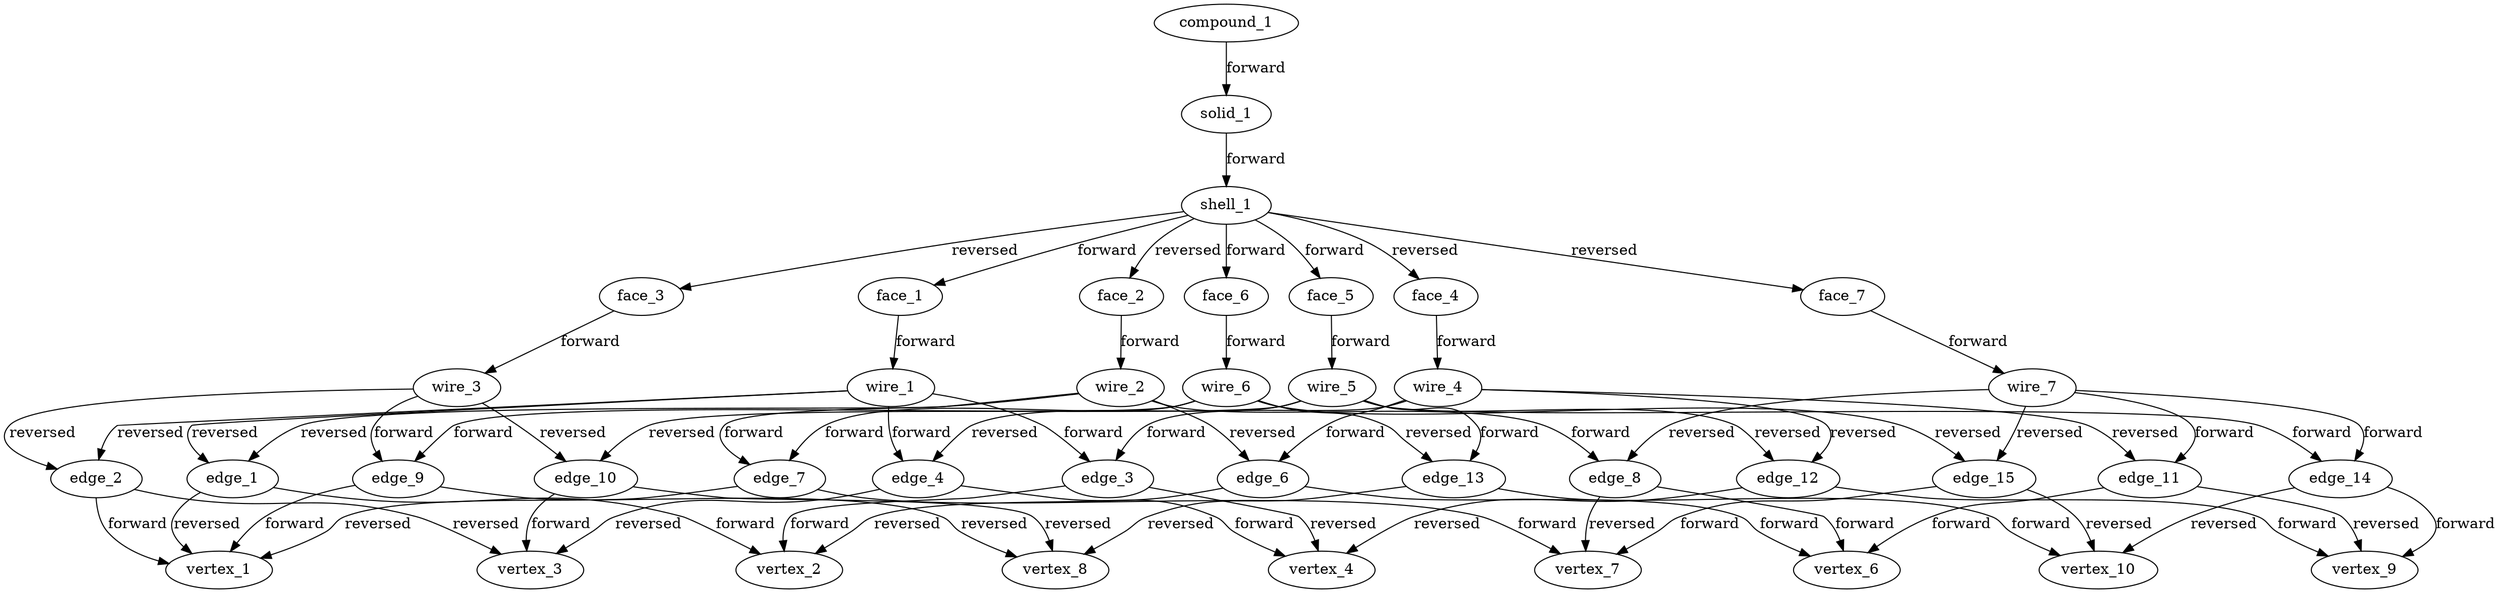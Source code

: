 digraph asiAlgo_TopoGraph {

    N1 [label="compound_1"];
    N2 [label="solid_1"];
    N3 [label="shell_1"];
    N4 [label="face_1"];
    N5 [label="wire_1"];
    N6 [label="edge_1"];
    N7 [label="vertex_1"];
    N8 [label="vertex_2"];
    N9 [label="edge_2"];
    N10 [label="vertex_3"];
    N11 [label="edge_3"];
    N12 [label="vertex_4"];
    N13 [label="edge_4"];
    N14 [label="face_2"];
    N15 [label="wire_2"];
    N16 [label="edge_6"];
    N17 [label="vertex_6"];
    N18 [label="edge_7"];
    N19 [label="vertex_7"];
    N20 [label="edge_8"];
    N21 [label="face_3"];
    N22 [label="wire_3"];
    N23 [label="edge_9"];
    N24 [label="vertex_8"];
    N25 [label="edge_10"];
    N26 [label="face_4"];
    N27 [label="wire_4"];
    N28 [label="edge_11"];
    N29 [label="vertex_9"];
    N30 [label="edge_12"];
    N31 [label="face_5"];
    N32 [label="wire_5"];
    N33 [label="edge_13"];
    N34 [label="vertex_10"];
    N35 [label="edge_14"];
    N36 [label="face_6"];
    N37 [label="wire_6"];
    N38 [label="edge_15"];
    N39 [label="face_7"];
    N40 [label="wire_7"];

    N1 -> N2 [label="forward"];
    N2 -> N3 [label="forward"];
    N3 -> N4 [label="forward"];
    N3 -> N14 [label="reversed"];
    N3 -> N21 [label="reversed"];
    N3 -> N26 [label="reversed"];
    N3 -> N31 [label="forward"];
    N3 -> N36 [label="forward"];
    N3 -> N39 [label="reversed"];
    N4 -> N5 [label="forward"];
    N5 -> N6 [label="reversed"];
    N5 -> N9 [label="reversed"];
    N5 -> N11 [label="forward"];
    N5 -> N13 [label="forward"];
    N6 -> N7 [label="reversed"];
    N6 -> N8 [label="forward"];
    N9 -> N7 [label="forward"];
    N9 -> N10 [label="reversed"];
    N11 -> N8 [label="forward"];
    N11 -> N12 [label="reversed"];
    N13 -> N10 [label="reversed"];
    N13 -> N12 [label="forward"];
    N14 -> N15 [label="forward"];
    N15 -> N6 [label="reversed"];
    N15 -> N16 [label="reversed"];
    N15 -> N18 [label="forward"];
    N15 -> N20 [label="forward"];
    N16 -> N8 [label="reversed"];
    N16 -> N17 [label="forward"];
    N18 -> N7 [label="reversed"];
    N18 -> N19 [label="forward"];
    N20 -> N17 [label="forward"];
    N20 -> N19 [label="reversed"];
    N21 -> N22 [label="forward"];
    N22 -> N9 [label="reversed"];
    N22 -> N23 [label="forward"];
    N22 -> N25 [label="reversed"];
    N23 -> N7 [label="forward"];
    N23 -> N24 [label="reversed"];
    N25 -> N10 [label="forward"];
    N25 -> N24 [label="reversed"];
    N26 -> N27 [label="forward"];
    N27 -> N11 [label="forward"];
    N27 -> N16 [label="forward"];
    N27 -> N28 [label="reversed"];
    N27 -> N30 [label="reversed"];
    N28 -> N17 [label="forward"];
    N28 -> N29 [label="reversed"];
    N30 -> N12 [label="reversed"];
    N30 -> N29 [label="forward"];
    N31 -> N32 [label="forward"];
    N32 -> N13 [label="reversed"];
    N32 -> N25 [label="reversed"];
    N32 -> N30 [label="reversed"];
    N32 -> N33 [label="forward"];
    N32 -> N35 [label="forward"];
    N33 -> N24 [label="reversed"];
    N33 -> N34 [label="forward"];
    N35 -> N29 [label="forward"];
    N35 -> N34 [label="reversed"];
    N36 -> N37 [label="forward"];
    N37 -> N18 [label="forward"];
    N37 -> N23 [label="forward"];
    N37 -> N33 [label="reversed"];
    N37 -> N38 [label="reversed"];
    N38 -> N19 [label="forward"];
    N38 -> N34 [label="reversed"];
    N39 -> N40 [label="forward"];
    N40 -> N20 [label="reversed"];
    N40 -> N28 [label="forward"];
    N40 -> N35 [label="forward"];
    N40 -> N38 [label="reversed"];

}
